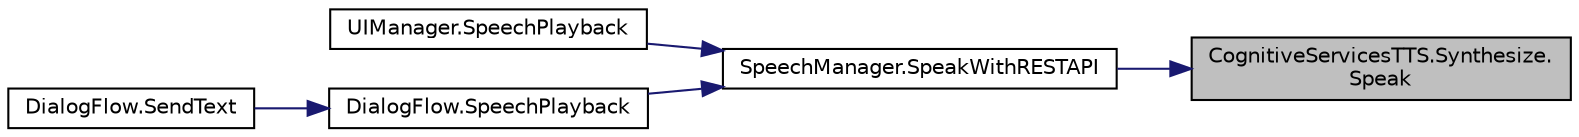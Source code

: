 digraph "CognitiveServicesTTS.Synthesize.Speak"
{
 // LATEX_PDF_SIZE
  edge [fontname="Helvetica",fontsize="10",labelfontname="Helvetica",labelfontsize="10"];
  node [fontname="Helvetica",fontsize="10",shape=record];
  rankdir="RL";
  Node1 [label="CognitiveServicesTTS.Synthesize.\lSpeak",height=0.2,width=0.4,color="black", fillcolor="grey75", style="filled", fontcolor="black",tooltip="Sends the specified text to be spoken to the TTS service and saves the response audio to a file."];
  Node1 -> Node2 [dir="back",color="midnightblue",fontsize="10",style="solid",fontname="Helvetica"];
  Node2 [label="SpeechManager.SpeakWithRESTAPI",height=0.2,width=0.4,color="black", fillcolor="white", style="filled",URL="$class_speech_manager.html#a28ed59cffc74b1ce44a8183d5005e845",tooltip="Converts a text string into synthesized speech using Microsoft Cognitive Services,..."];
  Node2 -> Node3 [dir="back",color="midnightblue",fontsize="10",style="solid",fontname="Helvetica"];
  Node3 [label="UIManager.SpeechPlayback",height=0.2,width=0.4,color="black", fillcolor="white", style="filled",URL="$class_u_i_manager.html#a9497a450300bb36c55b518272dbde471",tooltip=" "];
  Node2 -> Node4 [dir="back",color="midnightblue",fontsize="10",style="solid",fontname="Helvetica"];
  Node4 [label="DialogFlow.SpeechPlayback",height=0.2,width=0.4,color="black", fillcolor="white", style="filled",URL="$class_dialog_flow.html#a39911c564941edd7d8b775c279097838",tooltip=" "];
  Node4 -> Node5 [dir="back",color="midnightblue",fontsize="10",style="solid",fontname="Helvetica"];
  Node5 [label="DialogFlow.SendText",height=0.2,width=0.4,color="black", fillcolor="white", style="filled",URL="$class_dialog_flow.html#aaa4aed666bb64845a05c4507e5b431d7",tooltip=" "];
}
